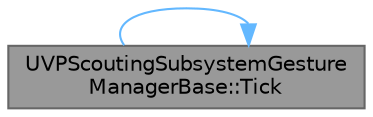digraph "UVPScoutingSubsystemGestureManagerBase::Tick"
{
 // INTERACTIVE_SVG=YES
 // LATEX_PDF_SIZE
  bgcolor="transparent";
  edge [fontname=Helvetica,fontsize=10,labelfontname=Helvetica,labelfontsize=10];
  node [fontname=Helvetica,fontsize=10,shape=box,height=0.2,width=0.4];
  rankdir="LR";
  Node1 [id="Node000001",label="UVPScoutingSubsystemGesture\lManagerBase::Tick",height=0.2,width=0.4,color="gray40", fillcolor="grey60", style="filled", fontcolor="black",tooltip="Pure virtual that must be overloaded by the inheriting class."];
  Node1 -> Node1 [id="edge1_Node000001_Node000001",color="steelblue1",style="solid",tooltip=" "];
}
